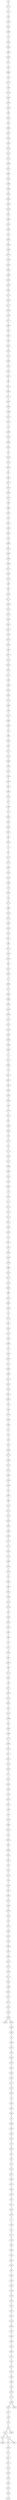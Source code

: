 graph {
n0;
n1;
n2;
n3;
n4;
n5;
n6;
n7;
n8;
n9;
n10;
n11;
n12;
n13;
n14;
n15;
n16;
n17;
n18;
n19;
n20;
n21;
n22;
n23;
n24;
n25;
n26;
n27;
n28;
n29;
n30;
n31;
n32;
n33;
n34;
n35;
n36;
n37;
n38;
n39;
n40;
n41;
n42;
n43;
n44;
n45;
n46;
n47;
n48;
n49;
n50;
n51;
n52;
n53;
n54;
n55;
n56;
n57;
n58;
n59;
n60;
n61;
n62;
n63;
n64;
n65;
n66;
n67;
n68;
n69;
n70;
n71;
n72;
n73;
n74;
n75;
n76;
n77;
n78;
n79;
n80;
n81;
n82;
n83;
n84;
n85;
n86;
n87;
n88;
n89;
n90;
n91;
n92;
n93;
n94;
n95;
n96;
n97;
n98;
n99;
n100;
n101;
n102;
n103;
n104;
n105;
n106;
n107;
n108;
n109;
n110;
n111;
n112;
n113;
n114;
n115;
n116;
n117;
n118;
n119;
n120;
n121;
n122;
n123;
n124;
n125;
n126;
n127;
n128;
n129;
n130;
n131;
n132;
n133;
n134;
n135;
n136;
n137;
n138;
n139;
n140;
n141;
n142;
n143;
n144;
n145;
n146;
n147;
n148;
n149;
n150;
n151;
n152;
n153;
n154;
n155;
n156;
n157;
n158;
n159;
n160;
n161;
n162;
n163;
n164;
n165;
n166;
n167;
n168;
n169;
n170;
n171;
n172;
n173;
n174;
n175;
n176;
n177;
n178;
n179;
n180;
n181;
n182;
n183;
n184;
n185;
n186;
n187;
n188;
n189;
n190;
n191;
n192;
n193;
n194;
n195;
n196;
n197;
n198;
n199;
n200;
n201;
n202;
n203;
n204;
n205;
n206;
n207;
n208;
n209;
n210;
n211;
n212;
n213;
n214;
n215;
n216;
n217;
n218;
n219;
n220;
n221;
n222;
n223;
n224;
n225;
n226;
n227;
n228;
n229;
n230;
n231;
n232;
n233;
n234;
n235;
n236;
n237;
n238;
n239;
n240;
n241;
n242;
n243;
n244;
n245;
n246;
n247;
n248;
n249;
n250;
n251;
n252;
n253;
n254;
n255;
n256;
n257;
n258;
n259;
n260;
n261;
n262;
n263;
n264;
n265;
n266;
n267;
n268;
n269;
n270;
n271;
n272;
n273;
n274;
n275;
n276;
n277;
n278;
n279;
n280;
n281;
n282;
n283;
n284;
n285;
n286;
n287;
n288;
n289;
n290;
n291;
n292;
n293;
n294;
n295;
n296;
n297;
n298;
n299;
n300;
n301;
n302;
n303;
n304;
n305;
n306;
n307;
n308;
n309;
n310;
n311;
n312;
n313;
n314;
n315;
n316;
n317;
n318;
n319;
n320;
n321;
n322;
n323;
n324;
n325;
n326;
n327;
n328;
n329;
n330;
n331;
n332;
n333;
n334;
n335;
n336;
n337;
n338;
n339;
n340;
n341;
n342;
n343;
n344;
n345;
n346;
n347;
n348;
n349;
n350;
n351;
n352;
n353;
n354;
n355;
n356;
n357;
n358;
n359;
n360;
n361;
n362;
n363;
n364;
n365;
n366;
n367;
n368;
n369;
n370;
n371;
n372;
n373;
n374;
n375;
n376;
n377;
n378;
n379;
n380;
n381;
n382;
n383;
n384;
n385;
n386;
n387;
n388;
n389;
n390;
n391;
n392;
n393;
n394;
n395;
n396;
n397;
n398;
n399;
n400;
n401;
n402;
n403;
n404;
n405;
n406;
n407;
n408;
n409;
n410;
n411;
n412;
n413;
n414;
n415;
n416;
n417;
n418;
n419;
n420;
n421;
n422;
n423;
n424;
n425;
n426;
n427;
n428;
n429;
n430;
n431;
n432;
n433;
n434;
n435;
n436;
n437;
n438;
n439;
n440;
n441;
n442;
n443;
n444;
n445;
n446;
n447;
n448;
n449;
n450;
n451;
n452;
n453;
n454;
n455;
n456;
n457;
n458;
n459;
n460;
n461;
n462;
n463;
n464;
n465;
n466;
n467;
n468;
n469;
n470;
n471;
n472;
n473;
n474;
n475;
n476;
n477;
n478;
n479;
n480;
n481;
n482;
n483;
n484;
n485;
n486;
n487;
n488;
n489;
n490;
n491;
n492;
n493;
n494;
n495;
n496;
n497;
n498;
n499;
n0 -- n217;
n1 -- n400;
n1 -- n271;
n2 -- n325;
n2 -- n47;
n3 -- n205;
n3 -- n100;
n4 -- n381;
n4 -- n196;
n5 -- n355;
n5 -- n157;
n6 -- n166;
n6 -- n268;
n7 -- n264;
n7 -- n132;
n8 -- n453;
n8 -- n230;
n9 -- n265;
n9 -- n107;
n10 -- n225;
n10 -- n425;
n11 -- n380;
n11 -- n326;
n12 -- n212;
n12 -- n417;
n13 -- n305;
n13 -- n223;
n14 -- n249;
n14 -- n399;
n15 -- n19;
n15 -- n57;
n16 -- n159;
n16 -- n189;
n17 -- n318;
n17 -- n313;
n18 -- n386;
n18 -- n279;
n19 -- n15;
n19 -- n33;
n20 -- n449;
n20 -- n229;
n21 -- n173;
n21 -- n172;
n22 -- n356;
n22 -- n98;
n23 -- n75;
n23 -- n28;
n24 -- n52;
n24 -- n115;
n25 -- n370;
n25 -- n362;
n26 -- n159;
n26 -- n474;
n27 -- n488;
n27 -- n343;
n28 -- n421;
n28 -- n23;
n29 -- n405;
n29 -- n220;
n30 -- n240;
n30 -- n221;
n31 -- n72;
n31 -- n88;
n32 -- n409;
n32 -- n120;
n33 -- n19;
n33 -- n433;
n34 -- n241;
n34 -- n109;
n35 -- n250;
n35 -- n411;
n36 -- n115;
n36 -- n228;
n37 -- n488;
n37 -- n478;
n38 -- n207;
n38 -- n267;
n39 -- n182;
n39 -- n42;
n40 -- n167;
n40 -- n410;
n41 -- n289;
n41 -- n458;
n42 -- n39;
n42 -- n150;
n43 -- n269;
n43 -- n87;
n44 -- n291;
n44 -- n344;
n45 -- n65;
n45 -- n444;
n46 -- n248;
n46 -- n382;
n47 -- n275;
n47 -- n2;
n48 -- n237;
n48 -- n342;
n49 -- n319;
n49 -- n273;
n50 -- n85;
n50 -- n315;
n51 -- n211;
n51 -- n483;
n52 -- n24;
n52 -- n467;
n53 -- n309;
n53 -- n440;
n54 -- n496;
n54 -- n130;
n55 -- n234;
n55 -- n231;
n56 -- n435;
n56 -- n307;
n57 -- n15;
n57 -- n184;
n58 -- n403;
n58 -- n88;
n59 -- n432;
n59 -- n110;
n60 -- n304;
n60 -- n64;
n61 -- n146;
n61 -- n357;
n62 -- n491;
n62 -- n450;
n63 -- n425;
n63 -- n439;
n64 -- n219;
n64 -- n60;
n65 -- n70;
n65 -- n45;
n66 -- n209;
n66 -- n274;
n67 -- n383;
n67 -- n330;
n68 -- n270;
n68 -- n491;
n69 -- n479;
n69 -- n330;
n70 -- n473;
n70 -- n65;
n71 -- n427;
n71 -- n109;
n72 -- n31;
n72 -- n450;
n73 -- n169;
n73 -- n457;
n74 -- n287;
n74 -- n202;
n75 -- n211;
n75 -- n23;
n75 -- n295;
n76 -- n444;
n76 -- n314;
n77 -- n424;
n77 -- n326;
n78 -- n310;
n78 -- n374;
n79 -- n490;
n79 -- n285;
n80 -- n143;
n80 -- n363;
n81 -- n320;
n81 -- n300;
n82 -- n445;
n82 -- n372;
n83 -- n325;
n83 -- n301;
n84 -- n316;
n84 -- n172;
n85 -- n133;
n85 -- n50;
n86 -- n311;
n86 -- n201;
n87 -- n308;
n87 -- n43;
n88 -- n31;
n88 -- n58;
n89 -- n154;
n89 -- n389;
n90 -- n495;
n90 -- n440;
n91 -- n264;
n91 -- n477;
n92 -- n485;
n92 -- n239;
n93 -- n269;
n93 -- n273;
n94 -- n134;
n94 -- n442;
n95 -- n134;
n95 -- n398;
n96 -- n141;
n96 -- n385;
n97 -- n407;
n97 -- n436;
n98 -- n445;
n98 -- n22;
n99 -- n113;
n99 -- n404;
n100 -- n147;
n100 -- n3;
n101 -- n287;
n101 -- n349;
n102 -- n125;
n102 -- n165;
n103 -- n332;
n103 -- n495;
n104 -- n386;
n104 -- n199;
n105 -- n244;
n105 -- n405;
n106 -- n149;
n106 -- n353;
n107 -- n9;
n107 -- n397;
n108 -- n429;
n108 -- n268;
n109 -- n34;
n109 -- n71;
n110 -- n289;
n110 -- n59;
n111 -- n358;
n111 -- n127;
n112 -- n347;
n112 -- n161;
n113 -- n198;
n113 -- n99;
n114 -- n209;
n114 -- n262;
n115 -- n24;
n115 -- n36;
n116 -- n118;
n116 -- n284;
n117 -- n251;
n117 -- n220;
n118 -- n116;
n118 -- n189;
n119 -- n382;
n119 -- n485;
n120 -- n32;
n120 -- n281;
n121 -- n183;
n121 -- n165;
n122 -- n312;
n122 -- n336;
n123 -- n168;
n123 -- n131;
n124 -- n266;
n124 -- n130;
n125 -- n201;
n125 -- n102;
n126 -- n173;
n126 -- n475;
n127 -- n111;
n127 -- n448;
n128 -- n328;
n128 -- n227;
n129 -- n413;
n129 -- n338;
n130 -- n124;
n130 -- n54;
n131 -- n298;
n131 -- n123;
n132 -- n470;
n132 -- n7;
n133 -- n277;
n133 -- n85;
n134 -- n94;
n134 -- n95;
n135 -- n305;
n135 -- n313;
n136 -- n406;
n136 -- n418;
n137 -- n288;
n137 -- n238;
n138 -- n454;
n138 -- n498;
n139 -- n347;
n139 -- n202;
n140 -- n421;
n140 -- n208;
n141 -- n494;
n141 -- n96;
n142 -- n296;
n142 -- n457;
n143 -- n80;
n143 -- n477;
n144 -- n431;
n144 -- n364;
n145 -- n254;
n145 -- n307;
n146 -- n61;
n146 -- n316;
n147 -- n472;
n147 -- n100;
n148 -- n454;
n148 -- n374;
n149 -- n106;
n149 -- n195;
n150 -- n42;
n150 -- n369;
n151 -- n427;
n151 -- n413;
n152 -- n486;
n152 -- n471;
n153 -- n350;
n154 -- n329;
n154 -- n89;
n155 -- n460;
n155 -- n499;
n156 -- n338;
n156 -- n278;
n157 -- n497;
n157 -- n5;
n158 -- n192;
n158 -- n216;
n159 -- n16;
n159 -- n26;
n160 -- n317;
n160 -- n442;
n161 -- n112;
n161 -- n251;
n162 -- n200;
n162 -- n449;
n163 -- n381;
n163 -- n205;
n164 -- n276;
n164 -- n461;
n165 -- n121;
n165 -- n102;
n166 -- n6;
n166 -- n167;
n167 -- n166;
n167 -- n40;
n168 -- n206;
n168 -- n123;
n169 -- n245;
n169 -- n73;
n170 -- n358;
n170 -- n469;
n171 -- n482;
n171 -- n281;
n172 -- n21;
n172 -- n84;
n173 -- n21;
n173 -- n126;
n174 -- n337;
n174 -- n395;
n175 -- n208;
n175 -- n229;
n176 -- n298;
n176 -- n433;
n177 -- n459;
n177 -- n286;
n178 -- n203;
n178 -- n465;
n179 -- n432;
n179 -- n487;
n180 -- n406;
n180 -- n400;
n181 -- n272;
n181 -- n188;
n182 -- n39;
n182 -- n223;
n183 -- n121;
n183 -- n468;
n184 -- n290;
n184 -- n57;
n185 -- n233;
n185 -- n314;
n186 -- n244;
n186 -- n360;
n187 -- n431;
n187 -- n333;
n188 -- n252;
n188 -- n181;
n189 -- n16;
n189 -- n118;
n190 -- n249;
n190 -- n396;
n191 -- n498;
n191 -- n395;
n192 -- n322;
n192 -- n158;
n193 -- n375;
n193 -- n315;
n194 -- n306;
n194 -- n366;
n195 -- n149;
n195 -- n376;
n196 -- n233;
n196 -- n4;
n197 -- n418;
n197 -- n351;
n198 -- n356;
n198 -- n113;
n199 -- n384;
n199 -- n104;
n200 -- n212;
n200 -- n162;
n201 -- n125;
n201 -- n86;
n202 -- n74;
n202 -- n139;
n203 -- n371;
n203 -- n178;
n204 -- n493;
n204 -- n255;
n205 -- n163;
n205 -- n3;
n206 -- n383;
n206 -- n168;
n207 -- n346;
n207 -- n38;
n208 -- n140;
n208 -- n283;
n208 -- n175;
n209 -- n66;
n209 -- n114;
n210 -- n484;
n210 -- n492;
n211 -- n241;
n211 -- n75;
n211 -- n51;
n212 -- n200;
n212 -- n12;
n213 -- n456;
n213 -- n441;
n214 -- n373;
n214 -- n476;
n215 -- n226;
n215 -- n321;
n216 -- n312;
n216 -- n158;
n217 -- n0;
n217 -- n221;
n218 -- n348;
n218 -- n339;
n219 -- n290;
n219 -- n64;
n220 -- n29;
n220 -- n117;
n221 -- n217;
n221 -- n30;
n222 -- n275;
n222 -- n284;
n223 -- n182;
n223 -- n13;
n224 -- n451;
n224 -- n401;
n225 -- n10;
n225 -- n369;
n226 -- n215;
n226 -- n294;
n227 -- n398;
n227 -- n128;
n228 -- n367;
n228 -- n36;
n229 -- n20;
n229 -- n175;
n230 -- n393;
n230 -- n8;
n231 -- n55;
n231 -- n424;
n232 -- n372;
n232 -- n489;
n233 -- n196;
n233 -- n185;
n234 -- n55;
n234 -- n302;
n235 -- n260;
n235 -- n465;
n236 -- n238;
n236 -- n426;
n237 -- n48;
n237 -- n487;
n238 -- n137;
n238 -- n236;
n239 -- n480;
n239 -- n92;
n240 -- n30;
n240 -- n293;
n241 -- n246;
n241 -- n211;
n241 -- n34;
n242 -- n460;
n242 -- n336;
n243 -- n471;
n243 -- n385;
n244 -- n186;
n244 -- n105;
n245 -- n393;
n245 -- n169;
n246 -- n241;
n247 -- n438;
n247 -- n451;
n248 -- n434;
n248 -- n46;
n249 -- n190;
n249 -- n14;
n250 -- n392;
n250 -- n35;
n251 -- n117;
n251 -- n161;
n252 -- n373;
n252 -- n188;
n253 -- n472;
n253 -- n420;
n254 -- n447;
n254 -- n145;
n255 -- n204;
n255 -- n335;
n256 -- n259;
n256 -- n301;
n257 -- n402;
n257 -- n261;
n258 -- n324;
n258 -- n378;
n259 -- n256;
n259 -- n343;
n260 -- n235;
n260 -- n466;
n261 -- n257;
n261 -- n459;
n262 -- n114;
n262 -- n414;
n263 -- n387;
n263 -- n277;
n264 -- n7;
n264 -- n91;
n265 -- n9;
n265 -- n271;
n266 -- n391;
n266 -- n124;
n267 -- n331;
n267 -- n38;
n268 -- n6;
n268 -- n108;
n269 -- n93;
n269 -- n43;
n270 -- n342;
n270 -- n68;
n271 -- n265;
n271 -- n1;
n272 -- n181;
n272 -- n340;
n273 -- n49;
n273 -- n93;
n274 -- n447;
n274 -- n66;
n275 -- n47;
n275 -- n222;
n276 -- n387;
n276 -- n164;
n277 -- n133;
n277 -- n263;
n278 -- n350;
n278 -- n156;
n279 -- n18;
n279 -- n357;
n280 -- n379;
n280 -- n429;
n280 -- n345;
n281 -- n120;
n281 -- n171;
n282 -- n462;
n282 -- n410;
n283 -- n208;
n284 -- n116;
n284 -- n222;
n285 -- n408;
n285 -- n79;
n286 -- n177;
n286 -- n458;
n287 -- n101;
n287 -- n74;
n288 -- n137;
n288 -- n480;
n289 -- n41;
n289 -- n110;
n290 -- n219;
n290 -- n184;
n291 -- n408;
n291 -- n44;
n292 -- n463;
n292 -- n394;
n293 -- n240;
n293 -- n399;
n294 -- n226;
n294 -- n299;
n295 -- n75;
n296 -- n142;
n296 -- n430;
n297 -- n446;
n297 -- n364;
n298 -- n176;
n298 -- n131;
n299 -- n294;
n299 -- n448;
n300 -- n327;
n300 -- n81;
n301 -- n256;
n301 -- n83;
n302 -- n311;
n302 -- n234;
n303 -- n428;
n303 -- n486;
n304 -- n401;
n304 -- n60;
n305 -- n13;
n305 -- n135;
n306 -- n194;
n306 -- n434;
n307 -- n56;
n307 -- n145;
n308 -- n396;
n308 -- n87;
n309 -- n53;
n309 -- n322;
n310 -- n323;
n310 -- n78;
n311 -- n86;
n311 -- n302;
n312 -- n122;
n312 -- n216;
n313 -- n135;
n313 -- n17;
n314 -- n76;
n314 -- n185;
n315 -- n193;
n315 -- n50;
n316 -- n146;
n316 -- n84;
n317 -- n160;
n317 -- n390;
n318 -- n423;
n318 -- n17;
n319 -- n49;
n319 -- n332;
n320 -- n415;
n320 -- n81;
n321 -- n215;
n321 -- n479;
n322 -- n192;
n322 -- n309;
n323 -- n492;
n323 -- n310;
n324 -- n258;
n324 -- n461;
n325 -- n83;
n325 -- n2;
n326 -- n11;
n326 -- n77;
n327 -- n354;
n327 -- n300;
n328 -- n371;
n328 -- n128;
n329 -- n354;
n329 -- n154;
n330 -- n69;
n330 -- n67;
n331 -- n455;
n331 -- n267;
n332 -- n103;
n332 -- n319;
n333 -- n353;
n333 -- n187;
n334 -- n359;
n334 -- n419;
n335 -- n255;
n335 -- n489;
n336 -- n122;
n336 -- n242;
n337 -- n174;
n337 -- n340;
n338 -- n129;
n338 -- n156;
n339 -- n218;
n339 -- n351;
n340 -- n337;
n340 -- n272;
n341 -- n416;
n341 -- n407;
n342 -- n48;
n342 -- n270;
n343 -- n259;
n343 -- n27;
n344 -- n389;
n344 -- n44;
n345 -- n280;
n346 -- n377;
n346 -- n207;
n347 -- n112;
n347 -- n139;
n348 -- n218;
n348 -- n368;
n349 -- n428;
n349 -- n101;
n350 -- n153;
n350 -- n278;
n351 -- n197;
n351 -- n339;
n352 -- n473;
n352 -- n365;
n353 -- n106;
n353 -- n333;
n354 -- n329;
n354 -- n327;
n355 -- n5;
n355 -- n494;
n356 -- n198;
n356 -- n22;
n357 -- n61;
n357 -- n279;
n358 -- n111;
n358 -- n170;
n359 -- n334;
n359 -- n446;
n360 -- n186;
n360 -- n475;
n361 -- n496;
n361 -- n403;
n362 -- n25;
n362 -- n388;
n363 -- n416;
n363 -- n80;
n364 -- n297;
n364 -- n144;
n365 -- n352;
n365 -- n412;
n366 -- n194;
n366 -- n499;
n367 -- n228;
n367 -- n484;
n368 -- n348;
n368 -- n380;
n369 -- n225;
n369 -- n150;
n370 -- n25;
n370 -- n437;
n371 -- n203;
n371 -- n328;
n372 -- n232;
n372 -- n82;
n373 -- n252;
n373 -- n214;
n374 -- n78;
n374 -- n148;
n375 -- n193;
n375 -- n394;
n376 -- n436;
n376 -- n195;
n377 -- n422;
n377 -- n346;
n378 -- n258;
n378 -- n435;
n379 -- n280;
n379 -- n476;
n380 -- n11;
n380 -- n368;
n381 -- n163;
n381 -- n4;
n382 -- n119;
n382 -- n46;
n383 -- n206;
n383 -- n67;
n384 -- n397;
n384 -- n199;
n385 -- n243;
n385 -- n96;
n386 -- n18;
n386 -- n104;
n387 -- n276;
n387 -- n263;
n388 -- n391;
n388 -- n362;
n389 -- n344;
n389 -- n89;
n390 -- n317;
n390 -- n455;
n391 -- n266;
n391 -- n388;
n392 -- n250;
n392 -- n412;
n393 -- n245;
n393 -- n230;
n394 -- n292;
n394 -- n375;
n395 -- n174;
n395 -- n191;
n396 -- n190;
n396 -- n308;
n397 -- n384;
n397 -- n107;
n398 -- n227;
n398 -- n95;
n399 -- n14;
n399 -- n293;
n400 -- n180;
n400 -- n1;
n401 -- n224;
n401 -- n304;
n402 -- n423;
n402 -- n257;
n403 -- n361;
n403 -- n58;
n404 -- n99;
n404 -- n414;
n405 -- n105;
n405 -- n29;
n406 -- n180;
n406 -- n136;
n407 -- n341;
n407 -- n97;
n408 -- n291;
n408 -- n285;
n409 -- n456;
n409 -- n32;
n410 -- n282;
n410 -- n40;
n411 -- n470;
n411 -- n35;
n412 -- n392;
n412 -- n365;
n413 -- n129;
n413 -- n151;
n414 -- n404;
n414 -- n262;
n415 -- n453;
n415 -- n320;
n416 -- n341;
n416 -- n363;
n417 -- n419;
n417 -- n12;
n418 -- n197;
n418 -- n136;
n419 -- n334;
n419 -- n417;
n420 -- n462;
n420 -- n253;
n421 -- n140;
n421 -- n28;
n422 -- n377;
n422 -- n430;
n423 -- n402;
n423 -- n318;
n424 -- n231;
n424 -- n77;
n425 -- n63;
n425 -- n10;
n426 -- n466;
n426 -- n236;
n427 -- n71;
n427 -- n151;
n428 -- n303;
n428 -- n349;
n429 -- n280;
n429 -- n108;
n430 -- n422;
n430 -- n296;
n431 -- n144;
n431 -- n187;
n432 -- n179;
n432 -- n59;
n433 -- n176;
n433 -- n33;
n434 -- n248;
n434 -- n306;
n435 -- n56;
n435 -- n378;
n436 -- n97;
n436 -- n376;
n437 -- n370;
n437 -- n469;
n438 -- n482;
n438 -- n247;
n439 -- n63;
n439 -- n443;
n440 -- n90;
n440 -- n53;
n441 -- n497;
n441 -- n213;
n442 -- n94;
n442 -- n160;
n443 -- n439;
n443 -- n467;
n444 -- n76;
n444 -- n45;
n445 -- n82;
n445 -- n98;
n446 -- n297;
n446 -- n359;
n447 -- n274;
n447 -- n254;
n448 -- n299;
n448 -- n127;
n449 -- n20;
n449 -- n162;
n450 -- n62;
n450 -- n72;
n451 -- n224;
n451 -- n247;
n452 -- n493;
n452 -- n464;
n453 -- n415;
n453 -- n8;
n454 -- n138;
n454 -- n148;
n455 -- n331;
n455 -- n390;
n456 -- n409;
n456 -- n213;
n457 -- n73;
n457 -- n142;
n458 -- n41;
n458 -- n286;
n459 -- n177;
n459 -- n261;
n460 -- n155;
n460 -- n242;
n461 -- n324;
n461 -- n164;
n462 -- n282;
n462 -- n420;
n463 -- n292;
n463 -- n481;
n464 -- n452;
n464 -- n478;
n465 -- n235;
n465 -- n178;
n466 -- n260;
n466 -- n426;
n467 -- n52;
n467 -- n443;
n468 -- n183;
n468 -- n474;
n469 -- n170;
n469 -- n437;
n470 -- n411;
n470 -- n132;
n471 -- n152;
n471 -- n243;
n472 -- n253;
n472 -- n147;
n473 -- n70;
n473 -- n352;
n474 -- n26;
n474 -- n468;
n475 -- n126;
n475 -- n360;
n476 -- n379;
n476 -- n214;
n477 -- n91;
n477 -- n143;
n478 -- n464;
n478 -- n37;
n479 -- n69;
n479 -- n321;
n480 -- n288;
n480 -- n239;
n481 -- n490;
n481 -- n463;
n482 -- n438;
n482 -- n171;
n483 -- n51;
n484 -- n367;
n484 -- n210;
n485 -- n119;
n485 -- n92;
n486 -- n152;
n486 -- n303;
n487 -- n237;
n487 -- n179;
n488 -- n27;
n488 -- n37;
n489 -- n232;
n489 -- n335;
n490 -- n79;
n490 -- n481;
n491 -- n62;
n491 -- n68;
n492 -- n323;
n492 -- n210;
n493 -- n452;
n493 -- n204;
n494 -- n141;
n494 -- n355;
n495 -- n103;
n495 -- n90;
n496 -- n361;
n496 -- n54;
n497 -- n441;
n497 -- n157;
n498 -- n138;
n498 -- n191;
n499 -- n155;
n499 -- n366;
}
